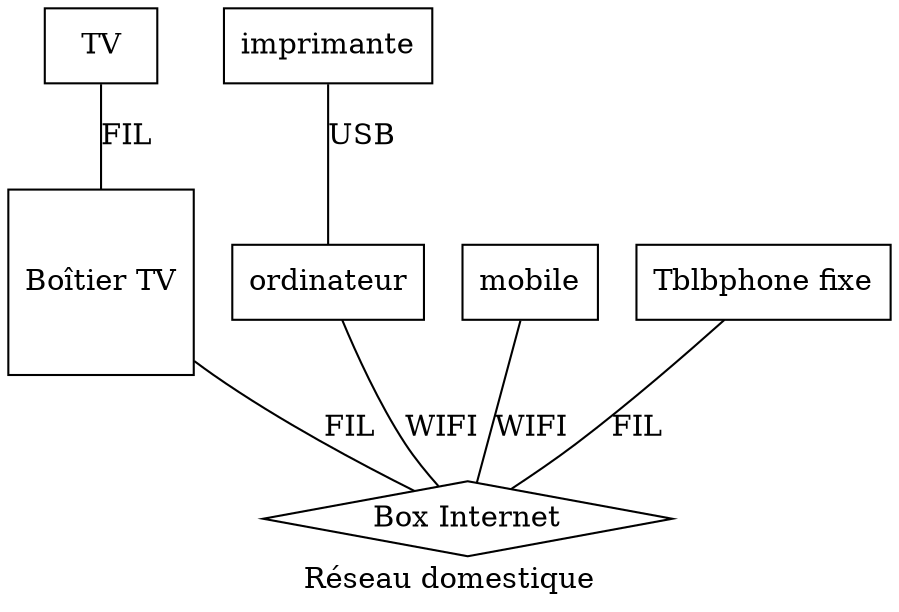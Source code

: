 graph {
    label = "Réseau domestique";
    box [ label = "Box Internet", shape = diamond ];
    boxtv [ label = "Boîtier TV", shape = square ];
    tv [ label = "TV", shape = box ];
    ordinateur [ shape = box ];
    imprimante [ shape = box ];
    mobile [ shape = rectangle ];
    tel [ label = "Tblbphone fixe", shape = rectangle ];
    ordinateur -- box [ label = "WIFI" ];
    mobile -- box [ label = "WIFI" ];
    tel -- box [ label = "FIL" ];
    boxtv -- box [ label = "FIL" ];
    tv -- boxtv [ label = "FIL" ];
    imprimante -- ordinateur [ label = "USB" ];
}
